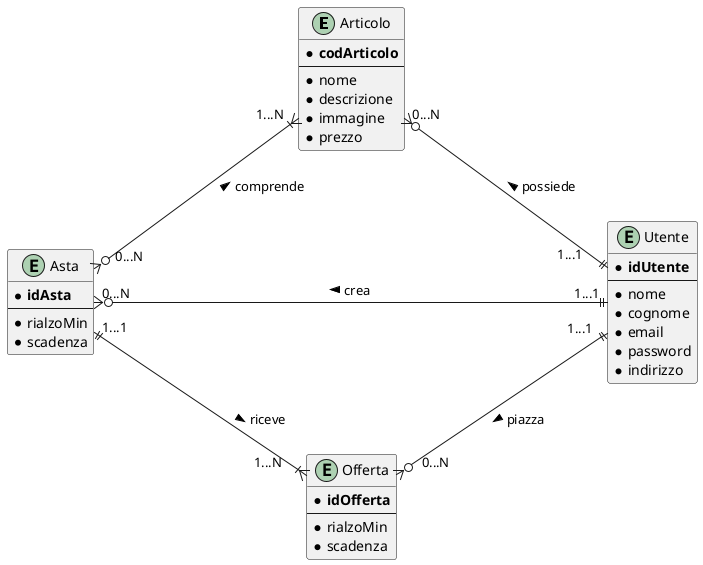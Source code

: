 @startuml
' https://plantuml.com/ie-diagram
skinparam linetype polyline
skinparam nodesep 300
skinparam ranksep 1

entity Articolo {
  * **codArticolo**
  --
  * nome
  * descrizione
  * immagine
  * prezzo
}

entity Utente {
    * **idUtente**
    --
    * nome
    * cognome
    * email
    * password
    * indirizzo
}

entity Offerta {
    * **idOfferta**
    --
    * rialzoMin
    * scadenza
}

entity Asta {
    * **idAsta**
    --
    * rialzoMin
    * scadenza
}

Articolo "0...N" }o-d-|| "1...1     " Utente : possiede <
Articolo "1...N  " }|--d--o{ "    0...N" Asta : comprende <
Utente "1...1" ||-l-o{ "0...N" Asta : crea >
Utente "1...1  " ||-d-o{ "     0...N" Offerta : piazza >
Asta "1...1" ||--d--|{ "1...N     " Offerta : riceve >

@enduml
